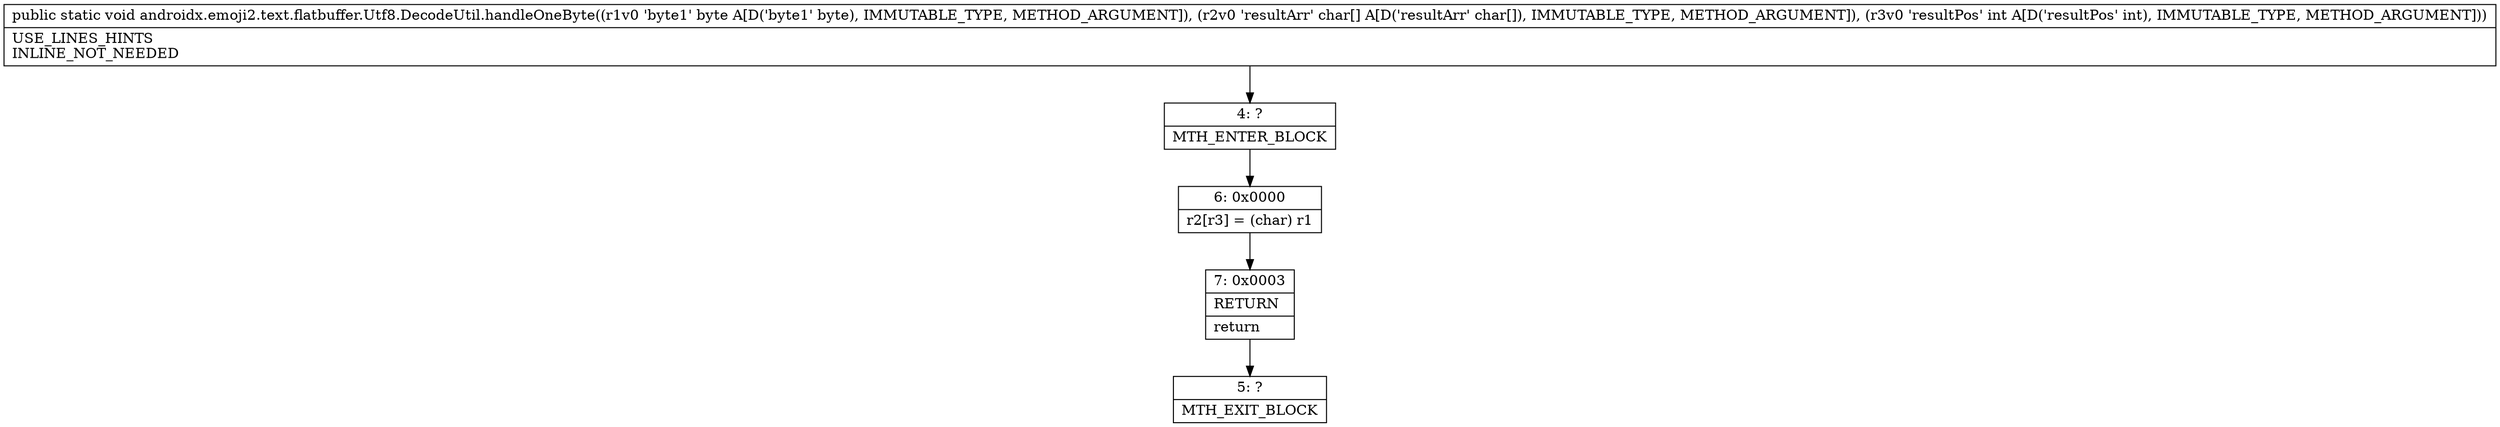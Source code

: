 digraph "CFG forandroidx.emoji2.text.flatbuffer.Utf8.DecodeUtil.handleOneByte(B[CI)V" {
Node_4 [shape=record,label="{4\:\ ?|MTH_ENTER_BLOCK\l}"];
Node_6 [shape=record,label="{6\:\ 0x0000|r2[r3] = (char) r1\l}"];
Node_7 [shape=record,label="{7\:\ 0x0003|RETURN\l|return\l}"];
Node_5 [shape=record,label="{5\:\ ?|MTH_EXIT_BLOCK\l}"];
MethodNode[shape=record,label="{public static void androidx.emoji2.text.flatbuffer.Utf8.DecodeUtil.handleOneByte((r1v0 'byte1' byte A[D('byte1' byte), IMMUTABLE_TYPE, METHOD_ARGUMENT]), (r2v0 'resultArr' char[] A[D('resultArr' char[]), IMMUTABLE_TYPE, METHOD_ARGUMENT]), (r3v0 'resultPos' int A[D('resultPos' int), IMMUTABLE_TYPE, METHOD_ARGUMENT]))  | USE_LINES_HINTS\lINLINE_NOT_NEEDED\l}"];
MethodNode -> Node_4;Node_4 -> Node_6;
Node_6 -> Node_7;
Node_7 -> Node_5;
}

